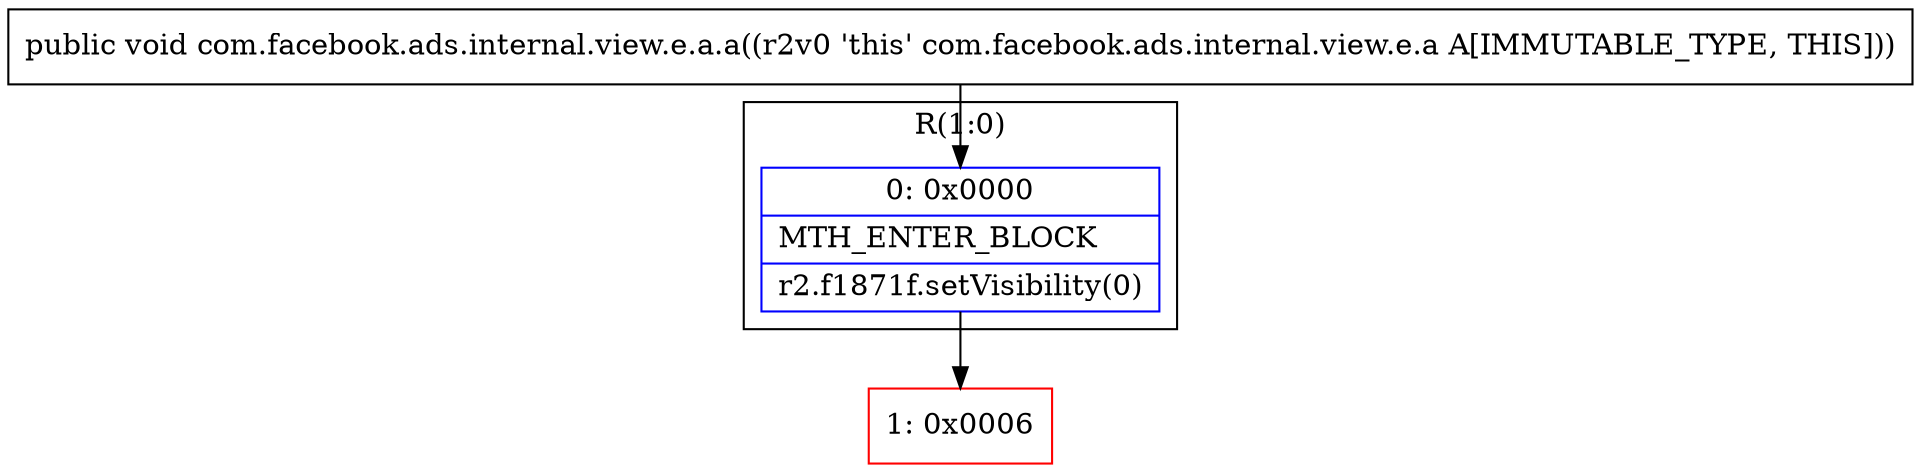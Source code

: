 digraph "CFG forcom.facebook.ads.internal.view.e.a.a()V" {
subgraph cluster_Region_1550545090 {
label = "R(1:0)";
node [shape=record,color=blue];
Node_0 [shape=record,label="{0\:\ 0x0000|MTH_ENTER_BLOCK\l|r2.f1871f.setVisibility(0)\l}"];
}
Node_1 [shape=record,color=red,label="{1\:\ 0x0006}"];
MethodNode[shape=record,label="{public void com.facebook.ads.internal.view.e.a.a((r2v0 'this' com.facebook.ads.internal.view.e.a A[IMMUTABLE_TYPE, THIS])) }"];
MethodNode -> Node_0;
Node_0 -> Node_1;
}

